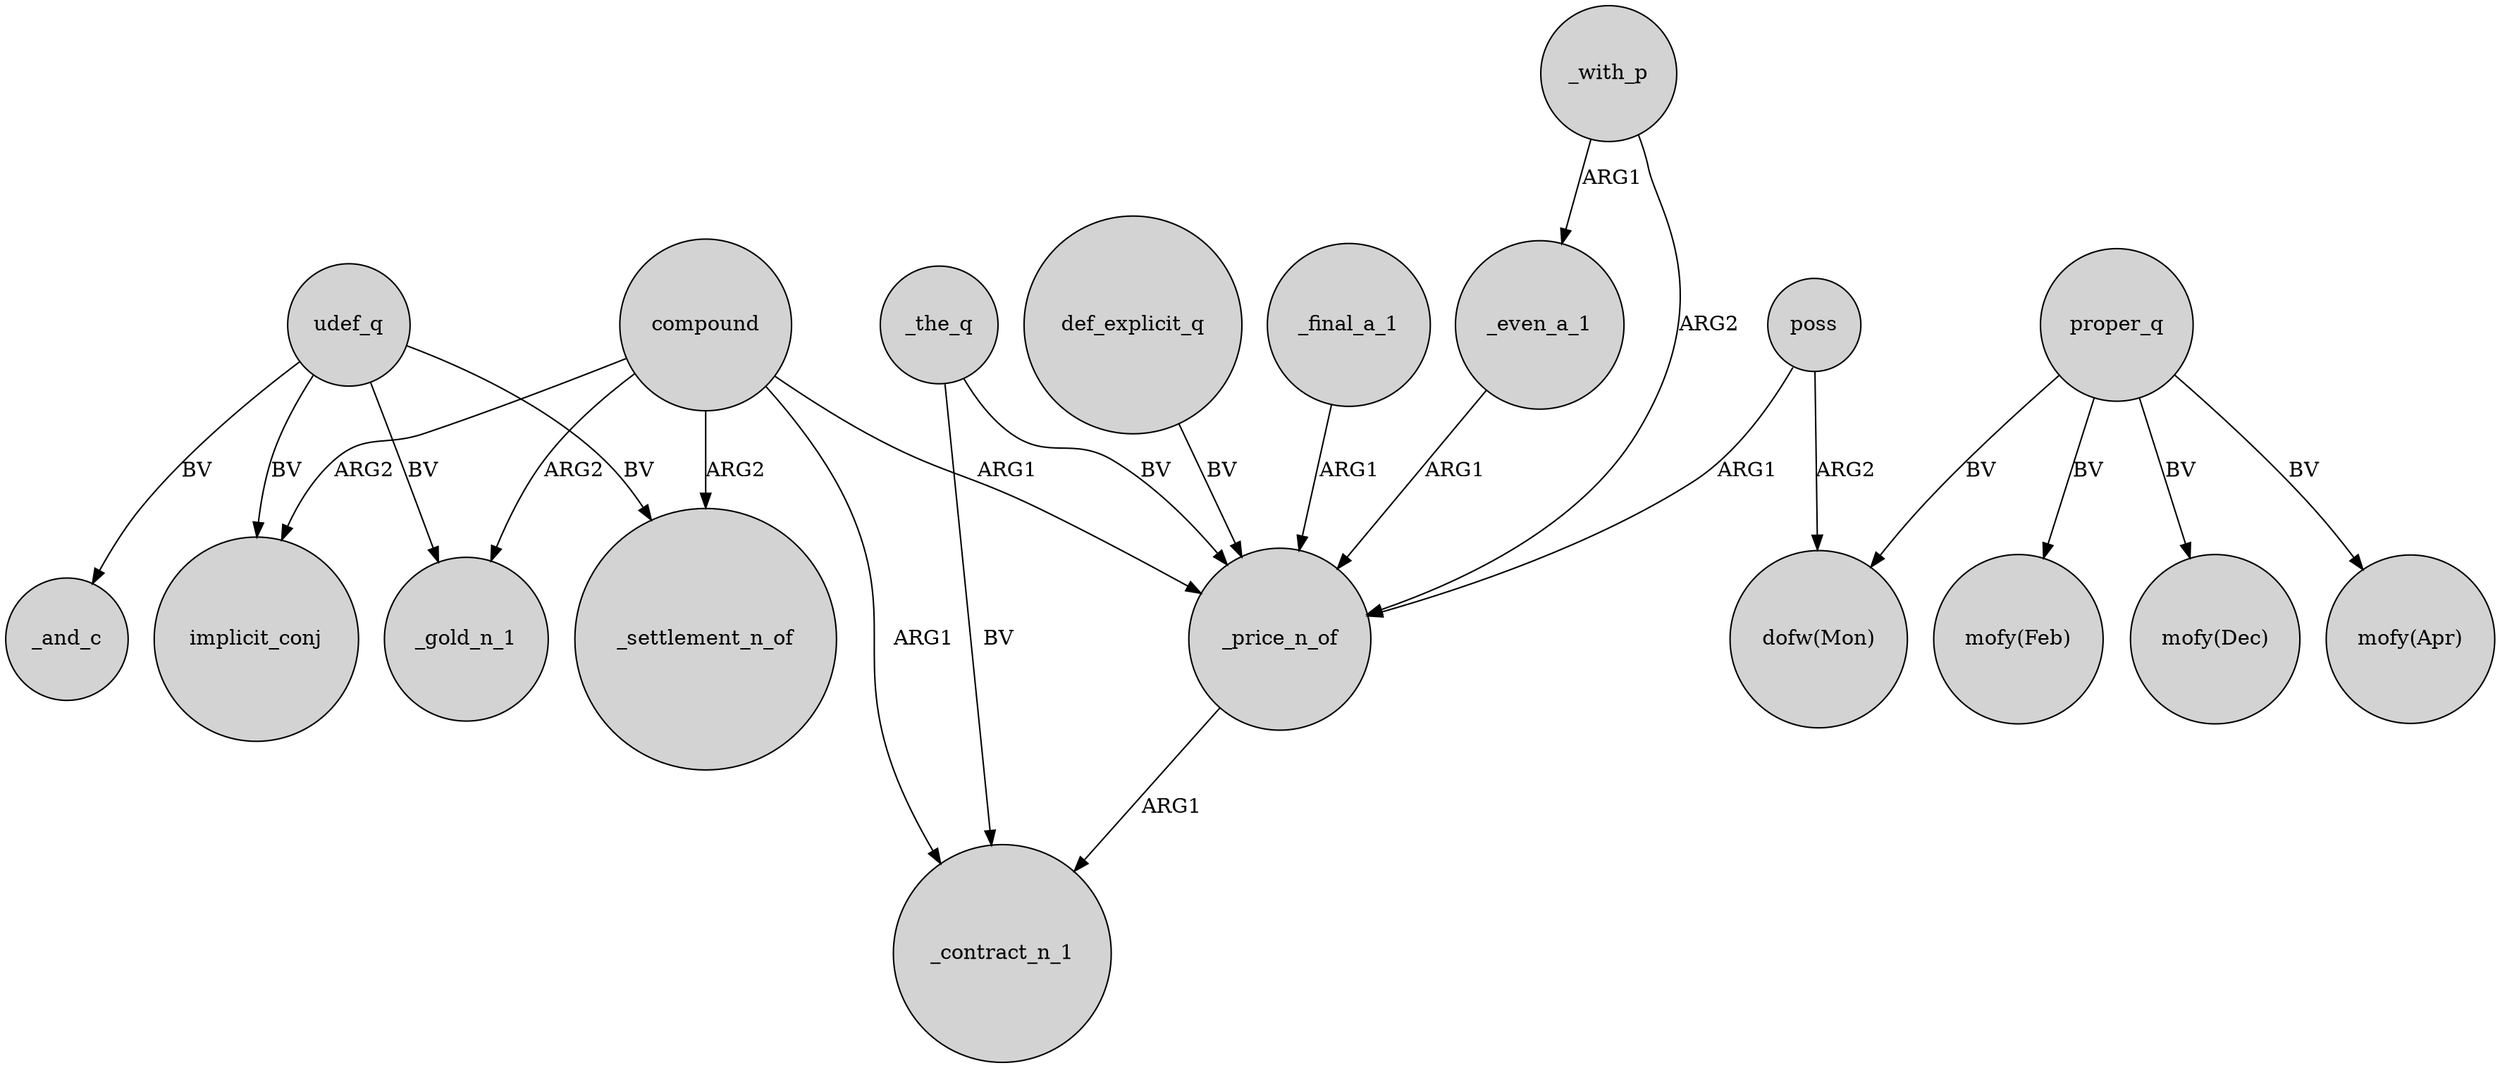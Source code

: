 digraph {
	node [shape=circle style=filled]
	compound -> implicit_conj [label=ARG2]
	poss -> _price_n_of [label=ARG1]
	proper_q -> "mofy(Dec)" [label=BV]
	_final_a_1 -> _price_n_of [label=ARG1]
	_even_a_1 -> _price_n_of [label=ARG1]
	compound -> _gold_n_1 [label=ARG2]
	proper_q -> "mofy(Apr)" [label=BV]
	_with_p -> _even_a_1 [label=ARG1]
	_the_q -> _price_n_of [label=BV]
	compound -> _contract_n_1 [label=ARG1]
	udef_q -> implicit_conj [label=BV]
	_with_p -> _price_n_of [label=ARG2]
	def_explicit_q -> _price_n_of [label=BV]
	compound -> _settlement_n_of [label=ARG2]
	_the_q -> _contract_n_1 [label=BV]
	_price_n_of -> _contract_n_1 [label=ARG1]
	udef_q -> _gold_n_1 [label=BV]
	proper_q -> "mofy(Feb)" [label=BV]
	proper_q -> "dofw(Mon)" [label=BV]
	udef_q -> _settlement_n_of [label=BV]
	poss -> "dofw(Mon)" [label=ARG2]
	compound -> _price_n_of [label=ARG1]
	udef_q -> _and_c [label=BV]
}
